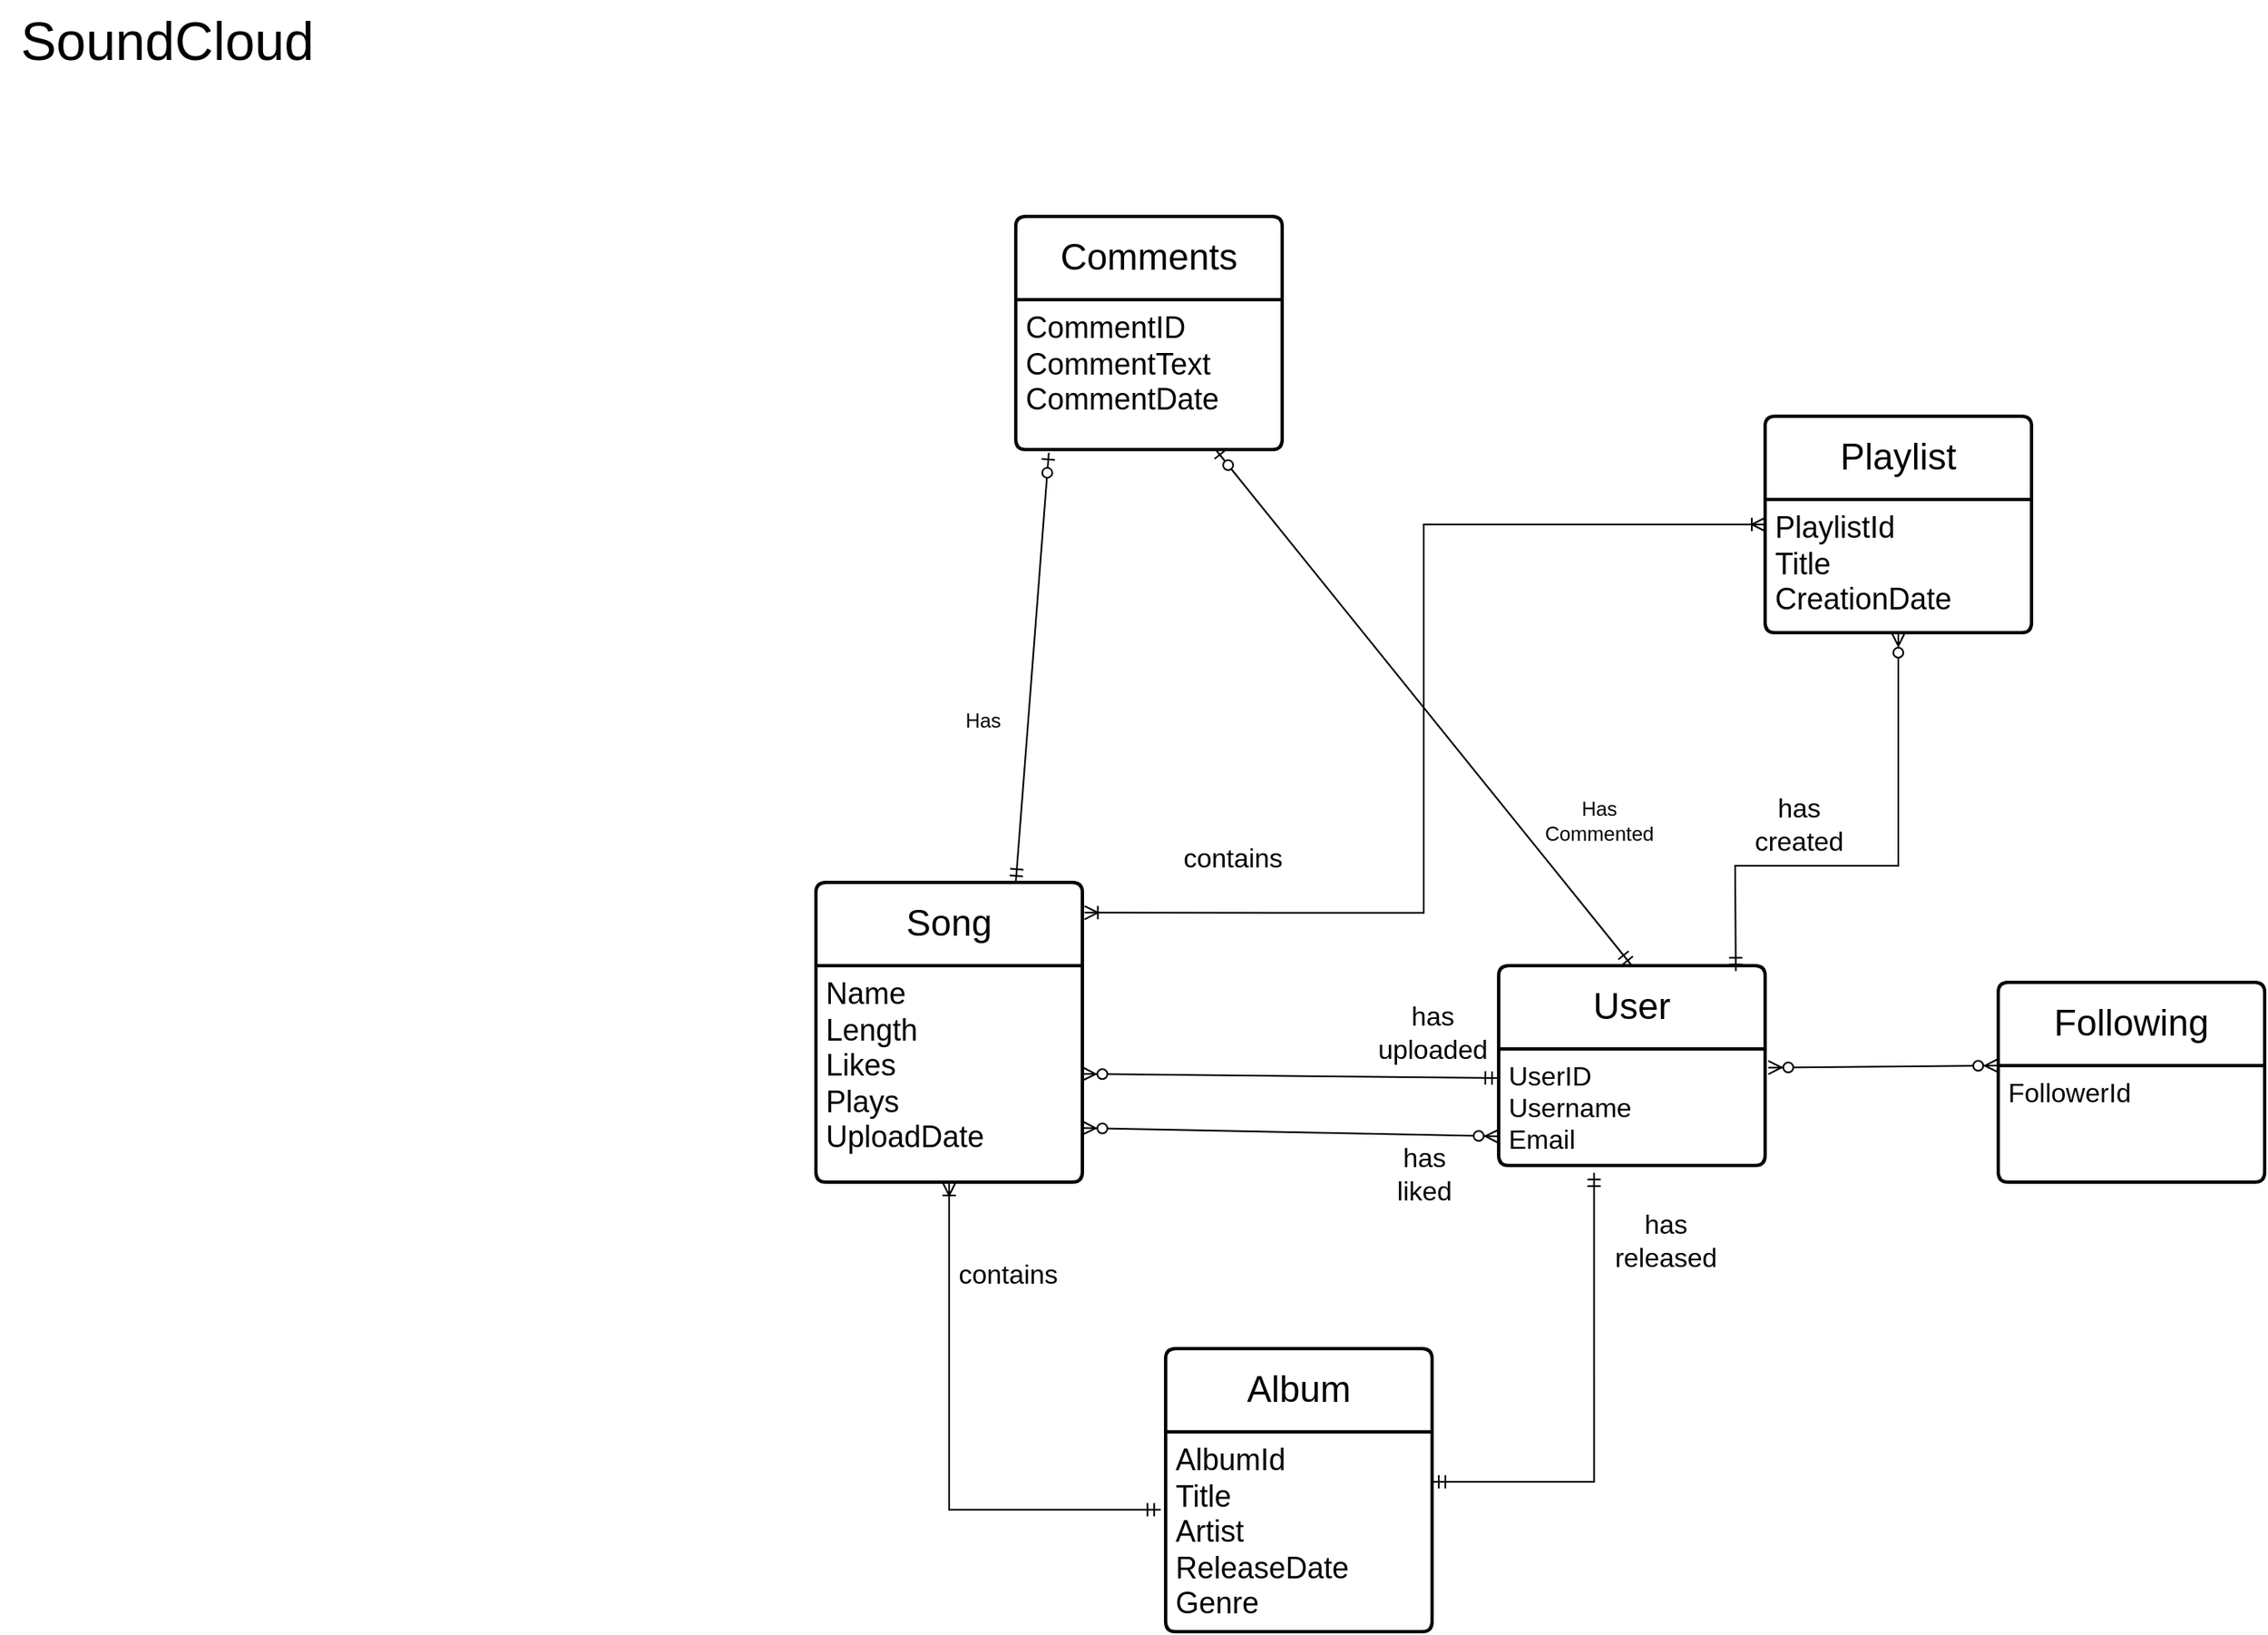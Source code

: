<mxfile version="24.8.6">
  <diagram name="Page-1" id="BJqC1ovAcczYbnIk05Uf">
    <mxGraphModel dx="1235" dy="614" grid="1" gridSize="10" guides="1" tooltips="1" connect="1" arrows="1" fold="1" page="1" pageScale="1" pageWidth="850" pageHeight="1100" math="0" shadow="0">
      <root>
        <mxCell id="0" />
        <mxCell id="1" parent="0" />
        <mxCell id="de5sUrcGSlNE6M8sQPrc-1" value="&lt;font style=&quot;font-size: 32px;&quot;&gt;SoundCloud&lt;/font&gt;" style="text;html=1;align=center;verticalAlign=middle;resizable=0;points=[];autosize=1;strokeColor=none;fillColor=none;" vertex="1" parent="1">
          <mxGeometry x="10" y="10" width="200" height="50" as="geometry" />
        </mxCell>
        <mxCell id="de5sUrcGSlNE6M8sQPrc-2" value="&lt;font style=&quot;font-size: 22px;&quot;&gt;User&lt;/font&gt;" style="swimlane;childLayout=stackLayout;horizontal=1;startSize=50;horizontalStack=0;rounded=1;fontSize=14;fontStyle=0;strokeWidth=2;resizeParent=0;resizeLast=1;shadow=0;dashed=0;align=center;arcSize=4;whiteSpace=wrap;html=1;" vertex="1" parent="1">
          <mxGeometry x="910" y="590" width="160" height="120" as="geometry" />
        </mxCell>
        <mxCell id="de5sUrcGSlNE6M8sQPrc-3" value="&lt;font style=&quot;font-size: 16px;&quot;&gt;UserID&lt;/font&gt;&lt;div style=&quot;font-size: 16px;&quot;&gt;&lt;font style=&quot;font-size: 16px;&quot;&gt;Username&lt;/font&gt;&lt;/div&gt;&lt;div style=&quot;font-size: 16px;&quot;&gt;&lt;font style=&quot;font-size: 16px;&quot;&gt;Email&lt;/font&gt;&lt;/div&gt;" style="align=left;strokeColor=none;fillColor=none;spacingLeft=4;fontSize=12;verticalAlign=top;resizable=0;rotatable=0;part=1;html=1;" vertex="1" parent="de5sUrcGSlNE6M8sQPrc-2">
          <mxGeometry y="50" width="160" height="70" as="geometry" />
        </mxCell>
        <mxCell id="de5sUrcGSlNE6M8sQPrc-4" value="&lt;font style=&quot;font-size: 22px;&quot;&gt;Song&lt;/font&gt;" style="swimlane;childLayout=stackLayout;horizontal=1;startSize=50;horizontalStack=0;rounded=1;fontSize=14;fontStyle=0;strokeWidth=2;resizeParent=0;resizeLast=1;shadow=0;dashed=0;align=center;arcSize=4;whiteSpace=wrap;html=1;" vertex="1" parent="1">
          <mxGeometry x="500" y="540" width="160" height="180" as="geometry" />
        </mxCell>
        <mxCell id="de5sUrcGSlNE6M8sQPrc-5" value="&lt;font style=&quot;font-size: 18px;&quot;&gt;Name&lt;/font&gt;&lt;div style=&quot;font-size: 18px;&quot;&gt;&lt;font style=&quot;font-size: 18px;&quot;&gt;Length&lt;/font&gt;&lt;/div&gt;&lt;div style=&quot;font-size: 18px;&quot;&gt;&lt;font style=&quot;font-size: 18px;&quot;&gt;Likes&lt;/font&gt;&lt;/div&gt;&lt;div style=&quot;font-size: 18px;&quot;&gt;&lt;font style=&quot;font-size: 18px;&quot;&gt;Plays&lt;/font&gt;&lt;/div&gt;&lt;div style=&quot;font-size: 18px;&quot;&gt;&lt;font style=&quot;font-size: 18px;&quot;&gt;UploadDate&lt;/font&gt;&lt;/div&gt;" style="align=left;strokeColor=none;fillColor=none;spacingLeft=4;fontSize=12;verticalAlign=top;resizable=0;rotatable=0;part=1;html=1;" vertex="1" parent="de5sUrcGSlNE6M8sQPrc-4">
          <mxGeometry y="50" width="160" height="130" as="geometry" />
        </mxCell>
        <mxCell id="de5sUrcGSlNE6M8sQPrc-6" value="&lt;font style=&quot;font-size: 22px;&quot;&gt;Playlist&lt;/font&gt;" style="swimlane;childLayout=stackLayout;horizontal=1;startSize=50;horizontalStack=0;rounded=1;fontSize=14;fontStyle=0;strokeWidth=2;resizeParent=0;resizeLast=1;shadow=0;dashed=0;align=center;arcSize=4;whiteSpace=wrap;html=1;" vertex="1" parent="1">
          <mxGeometry x="1070" y="260" width="160" height="130" as="geometry" />
        </mxCell>
        <mxCell id="de5sUrcGSlNE6M8sQPrc-7" value="&lt;font style=&quot;font-size: 18px;&quot;&gt;PlaylistId&lt;/font&gt;&lt;div style=&quot;font-size: 18px;&quot;&gt;&lt;font style=&quot;font-size: 18px;&quot;&gt;Title&lt;/font&gt;&lt;/div&gt;&lt;div style=&quot;font-size: 18px;&quot;&gt;&lt;font style=&quot;font-size: 18px;&quot;&gt;CreationDate&lt;/font&gt;&lt;/div&gt;" style="align=left;strokeColor=none;fillColor=none;spacingLeft=4;fontSize=12;verticalAlign=top;resizable=0;rotatable=0;part=1;html=1;" vertex="1" parent="de5sUrcGSlNE6M8sQPrc-6">
          <mxGeometry y="50" width="160" height="80" as="geometry" />
        </mxCell>
        <mxCell id="de5sUrcGSlNE6M8sQPrc-8" value="&lt;font style=&quot;font-size: 22px;&quot;&gt;Album&lt;/font&gt;" style="swimlane;childLayout=stackLayout;horizontal=1;startSize=50;horizontalStack=0;rounded=1;fontSize=14;fontStyle=0;strokeWidth=2;resizeParent=0;resizeLast=1;shadow=0;dashed=0;align=center;arcSize=4;whiteSpace=wrap;html=1;" vertex="1" parent="1">
          <mxGeometry x="710" y="820" width="160" height="170" as="geometry" />
        </mxCell>
        <mxCell id="de5sUrcGSlNE6M8sQPrc-9" value="&lt;font style=&quot;font-size: 18px;&quot;&gt;AlbumId&lt;/font&gt;&lt;div style=&quot;font-size: 18px;&quot;&gt;&lt;font style=&quot;font-size: 18px;&quot;&gt;Title&lt;/font&gt;&lt;/div&gt;&lt;div style=&quot;font-size: 18px;&quot;&gt;&lt;font style=&quot;font-size: 18px;&quot;&gt;Artist&lt;/font&gt;&lt;/div&gt;&lt;div style=&quot;font-size: 18px;&quot;&gt;&lt;font style=&quot;font-size: 18px;&quot;&gt;ReleaseDate&lt;/font&gt;&lt;/div&gt;&lt;div style=&quot;font-size: 18px;&quot;&gt;&lt;font style=&quot;font-size: 18px;&quot;&gt;Genre&lt;/font&gt;&lt;/div&gt;" style="align=left;strokeColor=none;fillColor=none;spacingLeft=4;fontSize=12;verticalAlign=top;resizable=0;rotatable=0;part=1;html=1;" vertex="1" parent="de5sUrcGSlNE6M8sQPrc-8">
          <mxGeometry y="50" width="160" height="120" as="geometry" />
        </mxCell>
        <mxCell id="de5sUrcGSlNE6M8sQPrc-10" value="&lt;font style=&quot;font-size: 16px;&quot;&gt;has&lt;/font&gt;&lt;div style=&quot;font-size: 16px;&quot;&gt;&lt;font style=&quot;font-size: 16px;&quot;&gt;created&lt;/font&gt;&lt;/div&gt;" style="text;html=1;align=center;verticalAlign=middle;resizable=0;points=[];autosize=1;strokeColor=none;fillColor=none;" vertex="1" parent="1">
          <mxGeometry x="1050" y="480" width="80" height="50" as="geometry" />
        </mxCell>
        <mxCell id="de5sUrcGSlNE6M8sQPrc-11" value="" style="fontSize=12;html=1;endArrow=ERzeroToMany;startArrow=ERmandOne;rounded=0;exitX=0.89;exitY=0.027;exitDx=0;exitDy=0;entryX=0.5;entryY=1;entryDx=0;entryDy=0;exitPerimeter=0;" edge="1" parent="1" source="de5sUrcGSlNE6M8sQPrc-2" target="de5sUrcGSlNE6M8sQPrc-7">
          <mxGeometry width="100" height="100" relative="1" as="geometry">
            <mxPoint x="930" y="560" as="sourcePoint" />
            <mxPoint x="1030" y="460" as="targetPoint" />
            <Array as="points">
              <mxPoint x="1052" y="530" />
              <mxPoint x="1150" y="530" />
            </Array>
          </mxGeometry>
        </mxCell>
        <mxCell id="de5sUrcGSlNE6M8sQPrc-12" value="" style="fontSize=12;html=1;endArrow=ERzeroToMany;startArrow=ERmandOne;rounded=0;exitX=0;exitY=0.25;exitDx=0;exitDy=0;entryX=1;entryY=0.5;entryDx=0;entryDy=0;" edge="1" parent="1" source="de5sUrcGSlNE6M8sQPrc-3" target="de5sUrcGSlNE6M8sQPrc-5">
          <mxGeometry width="100" height="100" relative="1" as="geometry">
            <mxPoint x="780" y="740" as="sourcePoint" />
            <mxPoint x="780" y="580" as="targetPoint" />
          </mxGeometry>
        </mxCell>
        <mxCell id="de5sUrcGSlNE6M8sQPrc-13" value="&lt;font style=&quot;font-size: 16px;&quot;&gt;has&lt;/font&gt;&lt;div style=&quot;font-size: 16px;&quot;&gt;&lt;font style=&quot;font-size: 16px;&quot;&gt;uploaded&lt;/font&gt;&lt;/div&gt;" style="text;html=1;align=center;verticalAlign=middle;resizable=0;points=[];autosize=1;strokeColor=none;fillColor=none;" vertex="1" parent="1">
          <mxGeometry x="825" y="605" width="90" height="50" as="geometry" />
        </mxCell>
        <mxCell id="de5sUrcGSlNE6M8sQPrc-14" value="" style="edgeStyle=orthogonalEdgeStyle;fontSize=12;html=1;endArrow=ERoneToMany;startArrow=ERoneToMany;rounded=0;entryX=0;entryY=0.5;entryDx=0;entryDy=0;exitX=1.008;exitY=0.101;exitDx=0;exitDy=0;exitPerimeter=0;" edge="1" parent="1" source="de5sUrcGSlNE6M8sQPrc-4" target="de5sUrcGSlNE6M8sQPrc-6">
          <mxGeometry width="100" height="100" relative="1" as="geometry">
            <mxPoint x="680" y="580" as="sourcePoint" />
            <mxPoint x="860" y="410" as="targetPoint" />
          </mxGeometry>
        </mxCell>
        <mxCell id="de5sUrcGSlNE6M8sQPrc-15" value="&lt;font style=&quot;font-size: 16px;&quot;&gt;contains&lt;/font&gt;" style="text;html=1;align=center;verticalAlign=middle;resizable=0;points=[];autosize=1;strokeColor=none;fillColor=none;" vertex="1" parent="1">
          <mxGeometry x="710" y="510" width="80" height="30" as="geometry" />
        </mxCell>
        <mxCell id="de5sUrcGSlNE6M8sQPrc-16" value="" style="edgeStyle=orthogonalEdgeStyle;fontSize=12;html=1;endArrow=ERmandOne;startArrow=ERmandOne;rounded=0;exitX=1;exitY=0.25;exitDx=0;exitDy=0;entryX=0.358;entryY=1.063;entryDx=0;entryDy=0;entryPerimeter=0;" edge="1" parent="1" source="de5sUrcGSlNE6M8sQPrc-9" target="de5sUrcGSlNE6M8sQPrc-3">
          <mxGeometry width="100" height="100" relative="1" as="geometry">
            <mxPoint x="960" y="920" as="sourcePoint" />
            <mxPoint x="1060" y="820" as="targetPoint" />
          </mxGeometry>
        </mxCell>
        <mxCell id="de5sUrcGSlNE6M8sQPrc-17" value="&lt;font style=&quot;font-size: 16px;&quot;&gt;has&lt;/font&gt;&lt;div style=&quot;font-size: 16px;&quot;&gt;&lt;font style=&quot;font-size: 16px;&quot;&gt;released&lt;/font&gt;&lt;/div&gt;" style="text;html=1;align=center;verticalAlign=middle;resizable=0;points=[];autosize=1;strokeColor=none;fillColor=none;" vertex="1" parent="1">
          <mxGeometry x="970" y="730" width="80" height="50" as="geometry" />
        </mxCell>
        <mxCell id="de5sUrcGSlNE6M8sQPrc-18" value="" style="edgeStyle=orthogonalEdgeStyle;fontSize=12;html=1;endArrow=ERoneToMany;startArrow=ERmandOne;rounded=0;exitX=-0.018;exitY=0.39;exitDx=0;exitDy=0;exitPerimeter=0;entryX=0.5;entryY=1;entryDx=0;entryDy=0;" edge="1" parent="1" source="de5sUrcGSlNE6M8sQPrc-9" target="de5sUrcGSlNE6M8sQPrc-5">
          <mxGeometry width="100" height="100" relative="1" as="geometry">
            <mxPoint x="510" y="970" as="sourcePoint" />
            <mxPoint x="610" y="870" as="targetPoint" />
          </mxGeometry>
        </mxCell>
        <mxCell id="de5sUrcGSlNE6M8sQPrc-19" value="&lt;font style=&quot;font-size: 16px;&quot;&gt;contains&lt;/font&gt;" style="text;html=1;align=center;verticalAlign=middle;resizable=0;points=[];autosize=1;strokeColor=none;fillColor=none;" vertex="1" parent="1">
          <mxGeometry x="575" y="760" width="80" height="30" as="geometry" />
        </mxCell>
        <mxCell id="de5sUrcGSlNE6M8sQPrc-20" value="&lt;font style=&quot;font-size: 22px;&quot;&gt;Following&lt;/font&gt;" style="swimlane;childLayout=stackLayout;horizontal=1;startSize=50;horizontalStack=0;rounded=1;fontSize=14;fontStyle=0;strokeWidth=2;resizeParent=0;resizeLast=1;shadow=0;dashed=0;align=center;arcSize=4;whiteSpace=wrap;html=1;" vertex="1" parent="1">
          <mxGeometry x="1210" y="600" width="160" height="120" as="geometry" />
        </mxCell>
        <mxCell id="de5sUrcGSlNE6M8sQPrc-21" value="&lt;span style=&quot;font-size: 16px;&quot;&gt;FollowerId&lt;/span&gt;" style="align=left;strokeColor=none;fillColor=none;spacingLeft=4;fontSize=12;verticalAlign=top;resizable=0;rotatable=0;part=1;html=1;" vertex="1" parent="de5sUrcGSlNE6M8sQPrc-20">
          <mxGeometry y="50" width="160" height="70" as="geometry" />
        </mxCell>
        <mxCell id="de5sUrcGSlNE6M8sQPrc-22" value="" style="fontSize=12;html=1;endArrow=ERzeroToMany;endFill=1;startArrow=ERzeroToMany;rounded=0;exitX=1.012;exitY=0.16;exitDx=0;exitDy=0;entryX=0;entryY=0;entryDx=0;entryDy=0;exitPerimeter=0;" edge="1" parent="1" source="de5sUrcGSlNE6M8sQPrc-3" target="de5sUrcGSlNE6M8sQPrc-21">
          <mxGeometry width="100" height="100" relative="1" as="geometry">
            <mxPoint x="1140" y="949" as="sourcePoint" />
            <mxPoint x="1982" y="1020" as="targetPoint" />
          </mxGeometry>
        </mxCell>
        <mxCell id="de5sUrcGSlNE6M8sQPrc-23" value="" style="fontSize=12;html=1;endArrow=ERzeroToMany;endFill=1;startArrow=ERzeroToMany;rounded=0;entryX=0;entryY=0.75;entryDx=0;entryDy=0;exitX=1;exitY=0.75;exitDx=0;exitDy=0;" edge="1" parent="1" source="de5sUrcGSlNE6M8sQPrc-5" target="de5sUrcGSlNE6M8sQPrc-3">
          <mxGeometry width="100" height="100" relative="1" as="geometry">
            <mxPoint x="660" y="689" as="sourcePoint" />
            <mxPoint x="894" y="689" as="targetPoint" />
          </mxGeometry>
        </mxCell>
        <mxCell id="de5sUrcGSlNE6M8sQPrc-24" value="&lt;font style=&quot;font-size: 16px;&quot;&gt;has&lt;/font&gt;&lt;div style=&quot;font-size: 16px;&quot;&gt;&lt;font style=&quot;font-size: 16px;&quot;&gt;liked&lt;/font&gt;&lt;/div&gt;" style="text;html=1;align=center;verticalAlign=middle;resizable=0;points=[];autosize=1;strokeColor=none;fillColor=none;" vertex="1" parent="1">
          <mxGeometry x="835" y="690" width="60" height="50" as="geometry" />
        </mxCell>
        <mxCell id="de5sUrcGSlNE6M8sQPrc-25" value="&lt;font style=&quot;font-size: 22px;&quot;&gt;Comments&lt;/font&gt;" style="swimlane;childLayout=stackLayout;horizontal=1;startSize=50;horizontalStack=0;rounded=1;fontSize=14;fontStyle=0;strokeWidth=2;resizeParent=0;resizeLast=1;shadow=0;dashed=0;align=center;arcSize=4;whiteSpace=wrap;html=1;" vertex="1" parent="1">
          <mxGeometry x="620" y="140" width="160" height="140" as="geometry" />
        </mxCell>
        <mxCell id="de5sUrcGSlNE6M8sQPrc-26" value="&lt;span style=&quot;font-size: 18px;&quot;&gt;CommentID&lt;/span&gt;&lt;div&gt;&lt;span style=&quot;font-size: 18px;&quot;&gt;CommentText&lt;/span&gt;&lt;/div&gt;&lt;div&gt;&lt;span style=&quot;font-size: 18px;&quot;&gt;CommentDate&lt;/span&gt;&lt;/div&gt;" style="align=left;strokeColor=none;fillColor=none;spacingLeft=4;fontSize=12;verticalAlign=top;resizable=0;rotatable=0;part=1;html=1;" vertex="1" parent="de5sUrcGSlNE6M8sQPrc-25">
          <mxGeometry y="50" width="160" height="90" as="geometry" />
        </mxCell>
        <mxCell id="de5sUrcGSlNE6M8sQPrc-29" value="" style="fontSize=12;html=1;endArrow=ERzeroToOne;startArrow=ERmandOne;rounded=0;exitX=0.5;exitY=0;exitDx=0;exitDy=0;entryX=0.75;entryY=1;entryDx=0;entryDy=0;" edge="1" parent="1" source="de5sUrcGSlNE6M8sQPrc-2" target="de5sUrcGSlNE6M8sQPrc-26">
          <mxGeometry width="100" height="100" relative="1" as="geometry">
            <mxPoint x="750" y="410" as="sourcePoint" />
            <mxPoint x="850" y="310" as="targetPoint" />
          </mxGeometry>
        </mxCell>
        <mxCell id="de5sUrcGSlNE6M8sQPrc-30" value="" style="fontSize=12;html=1;endArrow=ERzeroToOne;startArrow=ERmandOne;rounded=0;exitX=0.75;exitY=0;exitDx=0;exitDy=0;entryX=0.124;entryY=1.022;entryDx=0;entryDy=0;entryPerimeter=0;" edge="1" parent="1" source="de5sUrcGSlNE6M8sQPrc-4" target="de5sUrcGSlNE6M8sQPrc-26">
          <mxGeometry width="100" height="100" relative="1" as="geometry">
            <mxPoint x="660" y="510" as="sourcePoint" />
            <mxPoint x="410" y="200" as="targetPoint" />
          </mxGeometry>
        </mxCell>
        <mxCell id="de5sUrcGSlNE6M8sQPrc-31" value="Has" style="text;html=1;align=center;verticalAlign=middle;resizable=0;points=[];autosize=1;strokeColor=none;fillColor=none;" vertex="1" parent="1">
          <mxGeometry x="580" y="428" width="40" height="30" as="geometry" />
        </mxCell>
        <mxCell id="de5sUrcGSlNE6M8sQPrc-32" value="Has&lt;div&gt;Commented&lt;/div&gt;" style="text;html=1;align=center;verticalAlign=middle;resizable=0;points=[];autosize=1;strokeColor=none;fillColor=none;" vertex="1" parent="1">
          <mxGeometry x="925" y="483" width="90" height="40" as="geometry" />
        </mxCell>
      </root>
    </mxGraphModel>
  </diagram>
</mxfile>
